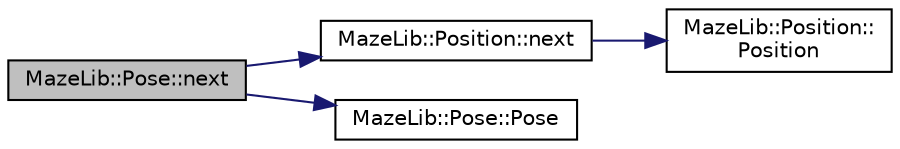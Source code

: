 digraph "MazeLib::Pose::next"
{
 // LATEX_PDF_SIZE
  edge [fontname="Helvetica",fontsize="10",labelfontname="Helvetica",labelfontsize="10"];
  node [fontname="Helvetica",fontsize="10",shape=record];
  rankdir="LR";
  Node1 [label="MazeLib::Pose::next",height=0.2,width=0.4,color="black", fillcolor="grey75", style="filled", fontcolor="black",tooltip="隣接姿勢の取得"];
  Node1 -> Node2 [color="midnightblue",fontsize="10",style="solid",fontname="Helvetica"];
  Node2 [label="MazeLib::Position::next",height=0.2,width=0.4,color="black", fillcolor="white", style="filled",URL="$d0/ddc/structMazeLib_1_1Position.html#a78d3cd4841a650b5b88094075ebd1261",tooltip="自分の引数方向に隣接した区画の Position を返す"];
  Node2 -> Node3 [color="midnightblue",fontsize="10",style="solid",fontname="Helvetica"];
  Node3 [label="MazeLib::Position::\lPosition",height=0.2,width=0.4,color="black", fillcolor="white", style="filled",URL="$d0/ddc/structMazeLib_1_1Position.html#a273bddbcc328c127be9453db54707ef6",tooltip="ゼロ初期化のデフォルトコンストラクタ"];
  Node1 -> Node4 [color="midnightblue",fontsize="10",style="solid",fontname="Helvetica"];
  Node4 [label="MazeLib::Pose::Pose",height=0.2,width=0.4,color="black", fillcolor="white", style="filled",URL="$df/ddb/structMazeLib_1_1Pose.html#a1afb418adcd34f3d6a91fb6710e74731",tooltip=" "];
}
